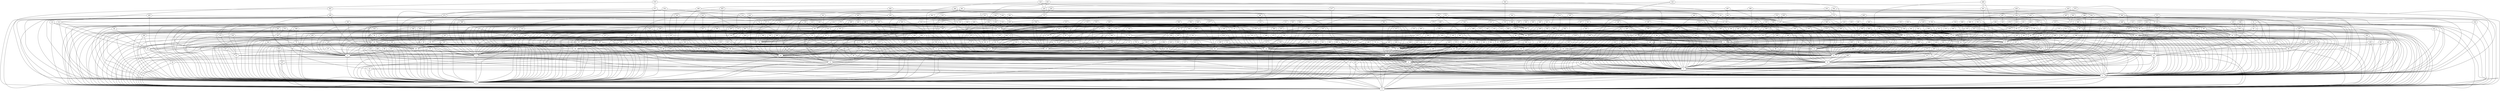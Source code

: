 /* Created by igraph 0.7.0 */
graph {
  0;
  1;
  2;
  3;
  4;
  5;
  6;
  7;
  8;
  9;
  10;
  11;
  12;
  13;
  14;
  15;
  16;
  17;
  18;
  19;
  20;
  21;
  22;
  23;
  24;
  25;
  26;
  27;
  28;
  29;
  30;
  31;
  32;
  33;
  34;
  35;
  36;
  37;
  38;
  39;
  40;
  41;
  42;
  43;
  44;
  45;
  46;
  47;
  48;
  49;
  50;
  51;
  52;
  53;
  54;
  55;
  56;
  57;
  58;
  59;
  60;
  61;
  62;
  63;
  64;
  65;
  66;
  67;
  68;
  69;
  70;
  71;
  72;
  73;
  74;
  75;
  76;
  77;
  78;
  79;
  80;
  81;
  82;
  83;
  84;
  85;
  86;
  87;
  88;
  89;
  90;
  91;
  92;
  93;
  94;
  95;
  96;
  97;
  98;
  99;
  100;
  101;
  102;
  103;
  104;
  105;
  106;
  107;
  108;
  109;
  110;
  111;
  112;
  113;
  114;
  115;
  116;
  117;
  118;
  119;
  120;
  121;
  122;
  123;
  124;
  125;
  126;
  127;
  128;
  129;
  130;
  131;
  132;
  133;
  134;
  135;
  136;
  137;
  138;
  139;
  140;
  141;
  142;
  143;
  144;
  145;
  146;
  147;
  148;
  149;
  150;
  151;
  152;
  153;
  154;
  155;
  156;
  157;
  158;
  159;
  160;
  161;
  162;
  163;
  164;
  165;
  166;
  167;
  168;
  169;
  170;
  171;
  172;
  173;
  174;
  175;
  176;
  177;
  178;
  179;
  180;
  181;
  182;
  183;
  184;
  185;
  186;
  187;
  188;
  189;
  190;
  191;
  192;
  193;
  194;
  195;
  196;
  197;
  198;
  199;
  200;
  201;
  202;
  203;
  204;
  205;
  206;
  207;
  208;
  209;
  210;
  211;
  212;
  213;
  214;
  215;
  216;
  217;
  218;
  219;
  220;
  221;
  222;
  223;
  224;
  225;
  226;
  227;
  228;
  229;
  230;
  231;
  232;
  233;
  234;
  235;
  236;
  237;
  238;
  239;
  240;
  241;
  242;
  243;
  244;
  245;
  246;
  247;
  248;
  249;
  250;
  251;
  252;
  253;
  254;
  255;
  256;
  257;
  258;
  259;
  260;
  261;
  262;
  263;
  264;
  265;
  266;
  267;
  268;
  269;
  270;
  271;
  272;
  273;
  274;
  275;
  276;
  277;
  278;
  279;
  280;
  281;
  282;
  283;
  284;
  285;
  286;
  287;
  288;
  289;
  290;
  291;
  292;
  293;
  294;
  295;
  296;
  297;
  298;
  299;
  300;
  301;
  302;
  303;
  304;
  305;
  306;
  307;
  308;
  309;
  310;
  311;
  312;
  313;
  314;
  315;
  316;
  317;
  318;
  319;
  320;
  321;
  322;
  323;
  324;
  325;
  326;
  327;
  328;
  329;
  330;
  331;
  332;
  333;
  334;
  335;
  336;
  337;
  338;
  339;
  340;
  341;
  342;
  343;
  344;
  345;
  346;
  347;
  348;
  349;
  350;
  351;
  352;
  353;
  354;
  355;
  356;
  357;
  358;
  359;
  360;
  361;
  362;
  363;
  364;
  365;
  366;
  367;
  368;
  369;
  370;
  371;
  372;
  373;
  374;
  375;
  376;
  377;
  378;
  379;
  380;
  381;
  382;
  383;
  384;
  385;
  386;
  387;
  388;
  389;
  390;
  391;
  392;
  393;
  394;
  395;
  396;
  397;
  398;
  399;
  400;
  401;
  402;
  403;
  404;
  405;
  406;
  407;
  408;
  409;
  410;
  411;
  412;
  413;
  414;
  415;
  416;
  417;
  418;
  419;
  420;
  421;
  422;
  423;
  424;
  425;
  426;
  427;
  428;
  429;
  430;
  431;
  432;
  433;
  434;
  435;
  436;
  437;
  438;
  439;
  440;
  441;
  442;
  443;
  444;
  445;
  446;
  447;
  448;
  449;
  450;
  451;
  452;
  453;
  454;
  455;
  456;
  457;
  458;
  459;
  460;
  461;
  462;
  463;
  464;
  465;
  466;
  467;
  468;
  469;
  470;
  471;
  472;
  473;
  474;
  475;
  476;
  477;
  478;
  479;
  480;
  481;
  482;
  483;
  484;
  485;
  486;
  487;
  488;
  489;
  490;
  491;
  492;
  493;
  494;
  495;
  496;
  497;
  498;
  499;

  1 -- 0;
  2 -- 0;
  3 -- 0;
  4 -- 0;
  6 -- 0;
  7 -- 0;
  8 -- 0;
  11 -- 0;
  18 -- 0;
  19 -- 0;
  23 -- 0;
  24 -- 0;
  30 -- 0;
  33 -- 0;
  35 -- 0;
  49 -- 0;
  50 -- 0;
  61 -- 0;
  63 -- 0;
  65 -- 0;
  67 -- 0;
  75 -- 0;
  92 -- 0;
  95 -- 0;
  97 -- 0;
  105 -- 0;
  109 -- 0;
  127 -- 0;
  131 -- 0;
  143 -- 0;
  146 -- 0;
  156 -- 0;
  179 -- 0;
  185 -- 0;
  192 -- 0;
  196 -- 0;
  208 -- 0;
  213 -- 0;
  221 -- 0;
  232 -- 0;
  242 -- 0;
  260 -- 0;
  261 -- 0;
  266 -- 0;
  272 -- 0;
  274 -- 0;
  275 -- 0;
  276 -- 0;
  298 -- 0;
  301 -- 0;
  305 -- 0;
  307 -- 0;
  311 -- 0;
  322 -- 0;
  325 -- 0;
  331 -- 0;
  339 -- 0;
  359 -- 0;
  367 -- 0;
  371 -- 0;
  398 -- 0;
  400 -- 0;
  401 -- 0;
  404 -- 0;
  427 -- 0;
  443 -- 0;
  445 -- 0;
  461 -- 0;
  464 -- 0;
  465 -- 0;
  466 -- 0;
  480 -- 0;
  488 -- 0;
  490 -- 0;
  497 -- 0;
  2 -- 1;
  3 -- 1;
  5 -- 1;
  7 -- 1;
  8 -- 1;
  9 -- 1;
  10 -- 1;
  11 -- 1;
  12 -- 1;
  14 -- 1;
  19 -- 1;
  20 -- 1;
  23 -- 1;
  24 -- 1;
  27 -- 1;
  29 -- 1;
  30 -- 1;
  32 -- 1;
  35 -- 1;
  36 -- 1;
  38 -- 1;
  40 -- 1;
  41 -- 1;
  44 -- 1;
  46 -- 1;
  47 -- 1;
  48 -- 1;
  51 -- 1;
  57 -- 1;
  58 -- 1;
  59 -- 1;
  60 -- 1;
  61 -- 1;
  62 -- 1;
  68 -- 1;
  69 -- 1;
  70 -- 1;
  74 -- 1;
  76 -- 1;
  78 -- 1;
  80 -- 1;
  81 -- 1;
  84 -- 1;
  85 -- 1;
  89 -- 1;
  90 -- 1;
  96 -- 1;
  97 -- 1;
  99 -- 1;
  100 -- 1;
  101 -- 1;
  102 -- 1;
  103 -- 1;
  104 -- 1;
  105 -- 1;
  110 -- 1;
  112 -- 1;
  115 -- 1;
  119 -- 1;
  121 -- 1;
  125 -- 1;
  126 -- 1;
  129 -- 1;
  130 -- 1;
  133 -- 1;
  135 -- 1;
  137 -- 1;
  140 -- 1;
  142 -- 1;
  143 -- 1;
  148 -- 1;
  149 -- 1;
  151 -- 1;
  157 -- 1;
  160 -- 1;
  161 -- 1;
  164 -- 1;
  176 -- 1;
  177 -- 1;
  180 -- 1;
  187 -- 1;
  193 -- 1;
  194 -- 1;
  195 -- 1;
  198 -- 1;
  200 -- 1;
  205 -- 1;
  207 -- 1;
  211 -- 1;
  217 -- 1;
  219 -- 1;
  224 -- 1;
  231 -- 1;
  234 -- 1;
  235 -- 1;
  239 -- 1;
  241 -- 1;
  244 -- 1;
  245 -- 1;
  252 -- 1;
  256 -- 1;
  257 -- 1;
  259 -- 1;
  272 -- 1;
  284 -- 1;
  286 -- 1;
  288 -- 1;
  291 -- 1;
  292 -- 1;
  295 -- 1;
  297 -- 1;
  306 -- 1;
  307 -- 1;
  309 -- 1;
  312 -- 1;
  313 -- 1;
  317 -- 1;
  321 -- 1;
  322 -- 1;
  327 -- 1;
  330 -- 1;
  337 -- 1;
  339 -- 1;
  347 -- 1;
  348 -- 1;
  355 -- 1;
  364 -- 1;
  370 -- 1;
  372 -- 1;
  373 -- 1;
  381 -- 1;
  386 -- 1;
  396 -- 1;
  408 -- 1;
  419 -- 1;
  422 -- 1;
  428 -- 1;
  429 -- 1;
  430 -- 1;
  436 -- 1;
  437 -- 1;
  438 -- 1;
  440 -- 1;
  442 -- 1;
  448 -- 1;
  454 -- 1;
  456 -- 1;
  457 -- 1;
  465 -- 1;
  482 -- 1;
  483 -- 1;
  485 -- 1;
  487 -- 1;
  488 -- 1;
  493 -- 1;
  496 -- 1;
  3 -- 2;
  4 -- 2;
  5 -- 2;
  7 -- 2;
  9 -- 2;
  14 -- 2;
  16 -- 2;
  17 -- 2;
  18 -- 2;
  19 -- 2;
  21 -- 2;
  22 -- 2;
  25 -- 2;
  26 -- 2;
  29 -- 2;
  32 -- 2;
  33 -- 2;
  36 -- 2;
  43 -- 2;
  49 -- 2;
  50 -- 2;
  53 -- 2;
  55 -- 2;
  56 -- 2;
  59 -- 2;
  60 -- 2;
  65 -- 2;
  66 -- 2;
  68 -- 2;
  70 -- 2;
  71 -- 2;
  73 -- 2;
  74 -- 2;
  77 -- 2;
  80 -- 2;
  81 -- 2;
  83 -- 2;
  86 -- 2;
  87 -- 2;
  91 -- 2;
  92 -- 2;
  93 -- 2;
  99 -- 2;
  106 -- 2;
  109 -- 2;
  111 -- 2;
  112 -- 2;
  114 -- 2;
  120 -- 2;
  121 -- 2;
  124 -- 2;
  134 -- 2;
  138 -- 2;
  139 -- 2;
  144 -- 2;
  145 -- 2;
  148 -- 2;
  154 -- 2;
  156 -- 2;
  158 -- 2;
  160 -- 2;
  162 -- 2;
  163 -- 2;
  166 -- 2;
  167 -- 2;
  169 -- 2;
  170 -- 2;
  177 -- 2;
  182 -- 2;
  183 -- 2;
  184 -- 2;
  189 -- 2;
  192 -- 2;
  197 -- 2;
  198 -- 2;
  201 -- 2;
  204 -- 2;
  206 -- 2;
  212 -- 2;
  214 -- 2;
  218 -- 2;
  225 -- 2;
  232 -- 2;
  233 -- 2;
  240 -- 2;
  244 -- 2;
  245 -- 2;
  247 -- 2;
  250 -- 2;
  251 -- 2;
  253 -- 2;
  258 -- 2;
  261 -- 2;
  266 -- 2;
  267 -- 2;
  268 -- 2;
  269 -- 2;
  277 -- 2;
  279 -- 2;
  286 -- 2;
  292 -- 2;
  299 -- 2;
  302 -- 2;
  305 -- 2;
  309 -- 2;
  310 -- 2;
  335 -- 2;
  336 -- 2;
  337 -- 2;
  341 -- 2;
  359 -- 2;
  360 -- 2;
  367 -- 2;
  368 -- 2;
  379 -- 2;
  390 -- 2;
  393 -- 2;
  397 -- 2;
  405 -- 2;
  410 -- 2;
  412 -- 2;
  413 -- 2;
  421 -- 2;
  425 -- 2;
  429 -- 2;
  448 -- 2;
  450 -- 2;
  451 -- 2;
  452 -- 2;
  457 -- 2;
  460 -- 2;
  466 -- 2;
  467 -- 2;
  468 -- 2;
  474 -- 2;
  477 -- 2;
  478 -- 2;
  479 -- 2;
  485 -- 2;
  4 -- 3;
  6 -- 3;
  8 -- 3;
  9 -- 3;
  10 -- 3;
  12 -- 3;
  24 -- 3;
  27 -- 3;
  29 -- 3;
  31 -- 3;
  33 -- 3;
  34 -- 3;
  42 -- 3;
  53 -- 3;
  72 -- 3;
  75 -- 3;
  85 -- 3;
  88 -- 3;
  90 -- 3;
  95 -- 3;
  115 -- 3;
  120 -- 3;
  123 -- 3;
  140 -- 3;
  141 -- 3;
  142 -- 3;
  147 -- 3;
  161 -- 3;
  169 -- 3;
  171 -- 3;
  177 -- 3;
  179 -- 3;
  181 -- 3;
  189 -- 3;
  202 -- 3;
  204 -- 3;
  225 -- 3;
  270 -- 3;
  276 -- 3;
  278 -- 3;
  298 -- 3;
  307 -- 3;
  312 -- 3;
  326 -- 3;
  329 -- 3;
  351 -- 3;
  354 -- 3;
  361 -- 3;
  366 -- 3;
  372 -- 3;
  375 -- 3;
  385 -- 3;
  399 -- 3;
  403 -- 3;
  416 -- 3;
  424 -- 3;
  426 -- 3;
  433 -- 3;
  437 -- 3;
  443 -- 3;
  446 -- 3;
  449 -- 3;
  457 -- 3;
  470 -- 3;
  479 -- 3;
  483 -- 3;
  495 -- 3;
  5 -- 4;
  6 -- 4;
  16 -- 4;
  42 -- 4;
  45 -- 4;
  49 -- 4;
  84 -- 4;
  116 -- 4;
  127 -- 4;
  157 -- 4;
  171 -- 4;
  268 -- 4;
  327 -- 4;
  383 -- 4;
  405 -- 4;
  406 -- 4;
  409 -- 4;
  431 -- 4;
  433 -- 4;
  453 -- 4;
  491 -- 4;
  87 -- 5;
  94 -- 5;
  166 -- 5;
  316 -- 5;
  426 -- 5;
  438 -- 5;
  452 -- 5;
  10 -- 6;
  13 -- 6;
  15 -- 6;
  16 -- 6;
  25 -- 6;
  27 -- 6;
  28 -- 6;
  34 -- 6;
  37 -- 6;
  42 -- 6;
  46 -- 6;
  47 -- 6;
  48 -- 6;
  55 -- 6;
  56 -- 6;
  57 -- 6;
  60 -- 6;
  62 -- 6;
  63 -- 6;
  66 -- 6;
  67 -- 6;
  79 -- 6;
  83 -- 6;
  88 -- 6;
  89 -- 6;
  111 -- 6;
  113 -- 6;
  130 -- 6;
  139 -- 6;
  141 -- 6;
  144 -- 6;
  145 -- 6;
  150 -- 6;
  153 -- 6;
  165 -- 6;
  190 -- 6;
  199 -- 6;
  200 -- 6;
  202 -- 6;
  206 -- 6;
  216 -- 6;
  218 -- 6;
  239 -- 6;
  241 -- 6;
  264 -- 6;
  275 -- 6;
  287 -- 6;
  296 -- 6;
  310 -- 6;
  320 -- 6;
  323 -- 6;
  333 -- 6;
  342 -- 6;
  343 -- 6;
  349 -- 6;
  382 -- 6;
  390 -- 6;
  392 -- 6;
  397 -- 6;
  414 -- 6;
  416 -- 6;
  421 -- 6;
  425 -- 6;
  434 -- 6;
  454 -- 6;
  459 -- 6;
  470 -- 6;
  479 -- 6;
  490 -- 6;
  498 -- 6;
  13 -- 7;
  36 -- 7;
  37 -- 7;
  38 -- 7;
  64 -- 7;
  92 -- 7;
  94 -- 7;
  123 -- 7;
  201 -- 7;
  215 -- 7;
  224 -- 7;
  254 -- 7;
  274 -- 7;
  280 -- 7;
  293 -- 7;
  332 -- 7;
  338 -- 7;
  348 -- 7;
  387 -- 7;
  407 -- 7;
  424 -- 7;
  432 -- 7;
  450 -- 7;
  23 -- 8;
  48 -- 8;
  61 -- 8;
  150 -- 8;
  188 -- 8;
  239 -- 8;
  246 -- 8;
  258 -- 8;
  271 -- 8;
  317 -- 8;
  329 -- 8;
  416 -- 8;
  453 -- 8;
  458 -- 8;
  11 -- 9;
  12 -- 9;
  15 -- 9;
  17 -- 9;
  44 -- 9;
  47 -- 9;
  104 -- 9;
  117 -- 9;
  122 -- 9;
  136 -- 9;
  151 -- 9;
  155 -- 9;
  170 -- 9;
  196 -- 9;
  197 -- 9;
  199 -- 9;
  203 -- 9;
  220 -- 9;
  226 -- 9;
  235 -- 9;
  272 -- 9;
  280 -- 9;
  304 -- 9;
  326 -- 9;
  350 -- 9;
  357 -- 9;
  397 -- 9;
  404 -- 9;
  415 -- 9;
  455 -- 9;
  472 -- 9;
  473 -- 9;
  486 -- 9;
  488 -- 9;
  499 -- 9;
  13 -- 10;
  35 -- 10;
  44 -- 10;
  58 -- 10;
  69 -- 10;
  76 -- 10;
  86 -- 10;
  101 -- 10;
  118 -- 10;
  135 -- 10;
  168 -- 10;
  175 -- 10;
  214 -- 10;
  223 -- 10;
  227 -- 10;
  237 -- 10;
  256 -- 10;
  279 -- 10;
  300 -- 10;
  301 -- 10;
  338 -- 10;
  371 -- 10;
  372 -- 10;
  378 -- 10;
  394 -- 10;
  401 -- 10;
  426 -- 10;
  429 -- 10;
  434 -- 10;
  466 -- 10;
  493 -- 10;
  20 -- 11;
  39 -- 11;
  67 -- 11;
  72 -- 11;
  76 -- 11;
  89 -- 11;
  106 -- 11;
  165 -- 11;
  187 -- 11;
  205 -- 11;
  216 -- 11;
  244 -- 11;
  282 -- 11;
  286 -- 11;
  295 -- 11;
  308 -- 11;
  330 -- 11;
  346 -- 11;
  347 -- 11;
  387 -- 11;
  395 -- 11;
  409 -- 11;
  414 -- 11;
  433 -- 11;
  498 -- 11;
  499 -- 11;
  14 -- 12;
  15 -- 12;
  20 -- 12;
  22 -- 12;
  28 -- 12;
  31 -- 12;
  41 -- 12;
  43 -- 12;
  64 -- 12;
  66 -- 12;
  69 -- 12;
  73 -- 12;
  88 -- 12;
  107 -- 12;
  124 -- 12;
  126 -- 12;
  171 -- 12;
  194 -- 12;
  202 -- 12;
  224 -- 12;
  227 -- 12;
  240 -- 12;
  247 -- 12;
  248 -- 12;
  251 -- 12;
  254 -- 12;
  256 -- 12;
  259 -- 12;
  270 -- 12;
  301 -- 12;
  303 -- 12;
  305 -- 12;
  315 -- 12;
  319 -- 12;
  334 -- 12;
  346 -- 12;
  349 -- 12;
  350 -- 12;
  351 -- 12;
  361 -- 12;
  369 -- 12;
  370 -- 12;
  410 -- 12;
  446 -- 12;
  447 -- 12;
  480 -- 12;
  489 -- 12;
  75 -- 13;
  79 -- 14;
  283 -- 14;
  430 -- 14;
  37 -- 15;
  54 -- 15;
  119 -- 15;
  128 -- 15;
  130 -- 15;
  146 -- 15;
  154 -- 15;
  222 -- 15;
  260 -- 15;
  293 -- 15;
  335 -- 15;
  352 -- 15;
  357 -- 15;
  361 -- 15;
  365 -- 15;
  405 -- 15;
  410 -- 15;
  422 -- 15;
  456 -- 15;
  17 -- 16;
  21 -- 16;
  38 -- 16;
  40 -- 16;
  52 -- 16;
  54 -- 16;
  63 -- 16;
  70 -- 16;
  97 -- 16;
  118 -- 16;
  122 -- 16;
  141 -- 16;
  148 -- 16;
  150 -- 16;
  155 -- 16;
  162 -- 16;
  178 -- 16;
  211 -- 16;
  227 -- 16;
  231 -- 16;
  234 -- 16;
  241 -- 16;
  242 -- 16;
  245 -- 16;
  249 -- 16;
  259 -- 16;
  299 -- 16;
  338 -- 16;
  340 -- 16;
  345 -- 16;
  355 -- 16;
  364 -- 16;
  367 -- 16;
  374 -- 16;
  377 -- 16;
  388 -- 16;
  391 -- 16;
  396 -- 16;
  436 -- 16;
  450 -- 16;
  453 -- 16;
  458 -- 16;
  490 -- 16;
  18 -- 17;
  21 -- 17;
  26 -- 17;
  50 -- 17;
  56 -- 17;
  59 -- 17;
  80 -- 17;
  82 -- 17;
  84 -- 17;
  105 -- 17;
  110 -- 17;
  120 -- 17;
  190 -- 17;
  255 -- 17;
  368 -- 17;
  374 -- 17;
  419 -- 17;
  421 -- 17;
  437 -- 17;
  475 -- 17;
  43 -- 18;
  90 -- 18;
  95 -- 18;
  107 -- 18;
  110 -- 18;
  395 -- 18;
  139 -- 19;
  418 -- 19;
  22 -- 20;
  30 -- 20;
  40 -- 20;
  45 -- 20;
  160 -- 20;
  249 -- 20;
  308 -- 20;
  350 -- 20;
  363 -- 20;
  385 -- 20;
  398 -- 20;
  464 -- 20;
  480 -- 20;
  41 -- 21;
  55 -- 21;
  82 -- 21;
  85 -- 21;
  96 -- 21;
  146 -- 21;
  152 -- 21;
  157 -- 21;
  159 -- 21;
  221 -- 21;
  222 -- 21;
  238 -- 21;
  246 -- 21;
  258 -- 21;
  297 -- 21;
  315 -- 21;
  388 -- 21;
  395 -- 21;
  472 -- 21;
  492 -- 21;
  153 -- 22;
  164 -- 22;
  198 -- 22;
  201 -- 22;
  243 -- 22;
  265 -- 22;
  317 -- 22;
  334 -- 22;
  468 -- 22;
  25 -- 23;
  26 -- 23;
  28 -- 23;
  34 -- 23;
  39 -- 23;
  46 -- 23;
  57 -- 23;
  72 -- 23;
  78 -- 23;
  79 -- 23;
  102 -- 23;
  161 -- 23;
  170 -- 23;
  173 -- 23;
  175 -- 23;
  178 -- 23;
  186 -- 23;
  208 -- 23;
  220 -- 23;
  240 -- 23;
  263 -- 23;
  267 -- 23;
  269 -- 23;
  273 -- 23;
  294 -- 23;
  325 -- 23;
  332 -- 23;
  380 -- 23;
  407 -- 23;
  413 -- 23;
  414 -- 23;
  419 -- 23;
  441 -- 23;
  462 -- 23;
  467 -- 23;
  471 -- 23;
  478 -- 23;
  492 -- 23;
  32 -- 24;
  31 -- 25;
  103 -- 25;
  136 -- 25;
  331 -- 25;
  336 -- 25;
  365 -- 25;
  52 -- 26;
  64 -- 26;
  91 -- 26;
  111 -- 26;
  164 -- 26;
  219 -- 26;
  226 -- 26;
  271 -- 26;
  323 -- 26;
  435 -- 26;
  439 -- 26;
  71 -- 27;
  132 -- 27;
  137 -- 27;
  156 -- 27;
  174 -- 27;
  197 -- 27;
  207 -- 27;
  210 -- 27;
  230 -- 27;
  237 -- 27;
  299 -- 27;
  311 -- 27;
  360 -- 27;
  362 -- 27;
  413 -- 27;
  448 -- 27;
  39 -- 28;
  123 -- 28;
  125 -- 28;
  454 -- 28;
  248 -- 30;
  393 -- 30;
  446 -- 30;
  469 -- 30;
  484 -- 30;
  81 -- 31;
  98 -- 31;
  113 -- 31;
  124 -- 31;
  128 -- 31;
  144 -- 31;
  152 -- 31;
  158 -- 31;
  176 -- 31;
  195 -- 31;
  250 -- 31;
  252 -- 31;
  295 -- 31;
  321 -- 31;
  376 -- 31;
  389 -- 31;
  406 -- 31;
  442 -- 31;
  45 -- 32;
  96 -- 32;
  118 -- 32;
  131 -- 32;
  306 -- 32;
  313 -- 32;
  406 -- 32;
  54 -- 33;
  106 -- 33;
  165 -- 33;
  185 -- 33;
  209 -- 33;
  217 -- 33;
  302 -- 33;
  347 -- 33;
  352 -- 33;
  369 -- 33;
  381 -- 33;
  108 -- 34;
  129 -- 34;
  163 -- 34;
  172 -- 34;
  194 -- 34;
  205 -- 34;
  265 -- 34;
  268 -- 34;
  271 -- 34;
  277 -- 34;
  353 -- 34;
  427 -- 34;
  51 -- 35;
  86 -- 35;
  98 -- 35;
  186 -- 35;
  195 -- 35;
  270 -- 35;
  281 -- 35;
  303 -- 35;
  344 -- 35;
  404 -- 35;
  71 -- 36;
  108 -- 36;
  134 -- 36;
  206 -- 36;
  316 -- 36;
  322 -- 36;
  329 -- 36;
  340 -- 36;
  375 -- 36;
  388 -- 36;
  447 -- 36;
  228 -- 37;
  423 -- 38;
  100 -- 39;
  104 -- 39;
  116 -- 39;
  236 -- 39;
  255 -- 39;
  263 -- 39;
  287 -- 39;
  290 -- 39;
  374 -- 39;
  396 -- 39;
  415 -- 39;
  499 -- 39;
  127 -- 40;
  300 -- 40;
  326 -- 40;
  427 -- 40;
  496 -- 40;
  278 -- 41;
  126 -- 42;
  149 -- 42;
  184 -- 42;
  209 -- 42;
  53 -- 43;
  52 -- 45;
  73 -- 45;
  78 -- 45;
  99 -- 45;
  102 -- 45;
  116 -- 45;
  167 -- 45;
  168 -- 45;
  216 -- 45;
  314 -- 45;
  339 -- 45;
  359 -- 45;
  447 -- 45;
  138 -- 46;
  174 -- 46;
  221 -- 46;
  251 -- 46;
  263 -- 46;
  328 -- 46;
  349 -- 46;
  356 -- 46;
  430 -- 46;
  438 -- 46;
  491 -- 46;
  58 -- 47;
  77 -- 47;
  93 -- 47;
  101 -- 47;
  108 -- 47;
  136 -- 47;
  191 -- 47;
  203 -- 47;
  285 -- 47;
  387 -- 47;
  422 -- 47;
  431 -- 47;
  184 -- 48;
  249 -- 48;
  345 -- 48;
  356 -- 48;
  473 -- 48;
  51 -- 49;
  132 -- 49;
  424 -- 49;
  62 -- 50;
  153 -- 50;
  173 -- 50;
  217 -- 50;
  223 -- 50;
  250 -- 50;
  289 -- 50;
  461 -- 50;
  483 -- 50;
  65 -- 51;
  74 -- 52;
  103 -- 52;
  230 -- 55;
  292 -- 55;
  313 -- 55;
  376 -- 55;
  380 -- 55;
  68 -- 56;
  77 -- 56;
  208 -- 56;
  399 -- 56;
  152 -- 57;
  181 -- 57;
  302 -- 57;
  169 -- 58;
  253 -- 58;
  262 -- 58;
  306 -- 58;
  328 -- 58;
  91 -- 59;
  134 -- 59;
  179 -- 59;
  93 -- 60;
  109 -- 60;
  145 -- 60;
  159 -- 60;
  180 -- 60;
  211 -- 60;
  226 -- 60;
  321 -- 60;
  394 -- 60;
  477 -- 60;
  83 -- 61;
  151 -- 61;
  176 -- 61;
  273 -- 61;
  327 -- 61;
  362 -- 61;
  243 -- 62;
  284 -- 62;
  477 -- 62;
  122 -- 65;
  131 -- 65;
  168 -- 65;
  191 -- 65;
  234 -- 65;
  324 -- 65;
  335 -- 65;
  355 -- 65;
  375 -- 65;
  418 -- 65;
  449 -- 65;
  481 -- 65;
  220 -- 66;
  140 -- 68;
  393 -- 69;
  417 -- 70;
  87 -- 71;
  218 -- 71;
  275 -- 71;
  381 -- 72;
  138 -- 73;
  154 -- 73;
  210 -- 73;
  229 -- 73;
  236 -- 73;
  243 -- 73;
  281 -- 73;
  285 -- 73;
  290 -- 73;
  444 -- 73;
  464 -- 73;
  489 -- 73;
  497 -- 73;
  191 -- 74;
  142 -- 75;
  214 -- 75;
  385 -- 75;
  386 -- 76;
  82 -- 77;
  254 -- 77;
  255 -- 77;
  344 -- 77;
  363 -- 77;
  394 -- 77;
  409 -- 77;
  401 -- 78;
  442 -- 78;
  113 -- 80;
  215 -- 80;
  282 -- 80;
  311 -- 80;
  133 -- 81;
  181 -- 82;
  98 -- 83;
  112 -- 83;
  129 -- 83;
  188 -- 83;
  238 -- 83;
  293 -- 83;
  314 -- 83;
  342 -- 83;
  451 -- 83;
  107 -- 85;
  190 -- 85;
  333 -- 85;
  469 -- 85;
  132 -- 86;
  183 -- 86;
  472 -- 86;
  212 -- 88;
  248 -- 88;
  487 -- 88;
  100 -- 90;
  143 -- 90;
  149 -- 90;
  204 -- 90;
  213 -- 90;
  219 -- 90;
  281 -- 90;
  344 -- 90;
  403 -- 90;
  476 -- 90;
  117 -- 91;
  390 -- 91;
  94 -- 92;
  121 -- 92;
  158 -- 92;
  180 -- 92;
  185 -- 92;
  222 -- 92;
  246 -- 92;
  247 -- 92;
  304 -- 92;
  408 -- 92;
  497 -- 92;
  135 -- 93;
  294 -- 93;
  333 -- 93;
  459 -- 93;
  163 -- 95;
  262 -- 95;
  340 -- 95;
  441 -- 95;
  137 -- 97;
  235 -- 97;
  294 -- 97;
  494 -- 97;
  114 -- 98;
  133 -- 98;
  167 -- 98;
  172 -- 98;
  182 -- 98;
  188 -- 98;
  203 -- 98;
  257 -- 98;
  264 -- 98;
  265 -- 98;
  296 -- 98;
  303 -- 98;
  348 -- 98;
  354 -- 98;
  441 -- 98;
  492 -- 98;
  114 -- 99;
  115 -- 99;
  128 -- 99;
  199 -- 99;
  257 -- 99;
  289 -- 99;
  310 -- 99;
  379 -- 100;
  315 -- 102;
  498 -- 105;
  125 -- 106;
  230 -- 106;
  277 -- 106;
  412 -- 106;
  456 -- 106;
  173 -- 107;
  174 -- 107;
  186 -- 107;
  200 -- 107;
  314 -- 107;
  370 -- 107;
  411 -- 107;
  428 -- 107;
  455 -- 107;
  147 -- 108;
  209 -- 108;
  192 -- 111;
  319 -- 113;
  351 -- 113;
  233 -- 114;
  117 -- 116;
  119 -- 116;
  207 -- 116;
  210 -- 116;
  233 -- 116;
  262 -- 116;
  353 -- 116;
  411 -- 116;
  420 -- 116;
  461 -- 116;
  304 -- 117;
  420 -- 117;
  452 -- 117;
  467 -- 117;
  175 -- 118;
  178 -- 118;
  298 -- 118;
  229 -- 119;
  471 -- 119;
  449 -- 121;
  296 -- 122;
  223 -- 124;
  391 -- 124;
  341 -- 125;
  444 -- 125;
  285 -- 126;
  147 -- 127;
  159 -- 127;
  232 -- 127;
  320 -- 127;
  358 -- 127;
  386 -- 127;
  399 -- 127;
  334 -- 128;
  364 -- 129;
  212 -- 130;
  415 -- 132;
  491 -- 132;
  345 -- 133;
  193 -- 134;
  459 -- 134;
  182 -- 136;
  187 -- 136;
  155 -- 137;
  417 -- 137;
  460 -- 137;
  402 -- 138;
  267 -- 140;
  412 -- 141;
  318 -- 144;
  324 -- 144;
  400 -- 144;
  435 -- 145;
  362 -- 146;
  420 -- 147;
  434 -- 148;
  228 -- 150;
  252 -- 150;
  337 -- 150;
  238 -- 153;
  398 -- 153;
  460 -- 154;
  495 -- 154;
  331 -- 155;
  378 -- 155;
  166 -- 157;
  162 -- 158;
  189 -- 159;
  172 -- 161;
  261 -- 161;
  366 -- 161;
  432 -- 161;
  291 -- 162;
  473 -- 162;
  274 -- 163;
  360 -- 163;
  371 -- 163;
  193 -- 164;
  236 -- 164;
  336 -- 164;
  358 -- 164;
  183 -- 165;
  392 -- 166;
  382 -- 167;
  312 -- 168;
  266 -- 171;
  253 -- 173;
  354 -- 173;
  229 -- 174;
  439 -- 174;
  213 -- 175;
  237 -- 175;
  484 -- 175;
  280 -- 176;
  363 -- 176;
  382 -- 180;
  470 -- 180;
  384 -- 181;
  260 -- 187;
  373 -- 187;
  496 -- 188;
  481 -- 189;
  242 -- 190;
  308 -- 190;
  411 -- 190;
  196 -- 194;
  225 -- 195;
  325 -- 195;
  377 -- 199;
  485 -- 199;
  462 -- 200;
  463 -- 200;
  231 -- 203;
  269 -- 203;
  273 -- 203;
  276 -- 203;
  288 -- 203;
  290 -- 203;
  297 -- 203;
  309 -- 203;
  328 -- 203;
  392 -- 203;
  215 -- 206;
  264 -- 209;
  288 -- 212;
  378 -- 212;
  377 -- 216;
  289 -- 220;
  380 -- 220;
  423 -- 221;
  228 -- 223;
  318 -- 223;
  402 -- 225;
  458 -- 225;
  283 -- 229;
  320 -- 229;
  343 -- 229;
  352 -- 230;
  323 -- 234;
  342 -- 235;
  357 -- 235;
  365 -- 235;
  346 -- 239;
  475 -- 241;
  478 -- 241;
  487 -- 242;
  319 -- 245;
  486 -- 245;
  282 -- 246;
  451 -- 246;
  407 -- 249;
  369 -- 250;
  403 -- 250;
  279 -- 251;
  284 -- 251;
  283 -- 254;
  383 -- 255;
  440 -- 255;
  455 -- 255;
  383 -- 257;
  318 -- 263;
  428 -- 263;
  287 -- 264;
  341 -- 264;
  278 -- 268;
  291 -- 268;
  300 -- 268;
  439 -- 268;
  444 -- 268;
  353 -- 271;
  468 -- 271;
  435 -- 273;
  366 -- 274;
  471 -- 274;
  384 -- 276;
  368 -- 278;
  389 -- 287;
  324 -- 288;
  431 -- 288;
  316 -- 289;
  343 -- 289;
  440 -- 289;
  425 -- 292;
  462 -- 298;
  484 -- 301;
  389 -- 304;
  391 -- 304;
  376 -- 305;
  330 -- 307;
  493 -- 308;
  332 -- 312;
  476 -- 313;
  495 -- 316;
  356 -- 321;
  408 -- 321;
  469 -- 327;
  432 -- 331;
  423 -- 333;
  443 -- 345;
  417 -- 352;
  445 -- 352;
  474 -- 352;
  358 -- 357;
  402 -- 360;
  384 -- 366;
  373 -- 367;
  418 -- 374;
  475 -- 374;
  445 -- 375;
  379 -- 378;
  400 -- 385;
  489 -- 391;
  481 -- 392;
  474 -- 398;
  486 -- 401;
  436 -- 404;
  482 -- 412;
  494 -- 414;
  463 -- 419;
  494 -- 440;
  463 -- 457;
  465 -- 459;
  482 -- 459;
  476 -- 471;
}
